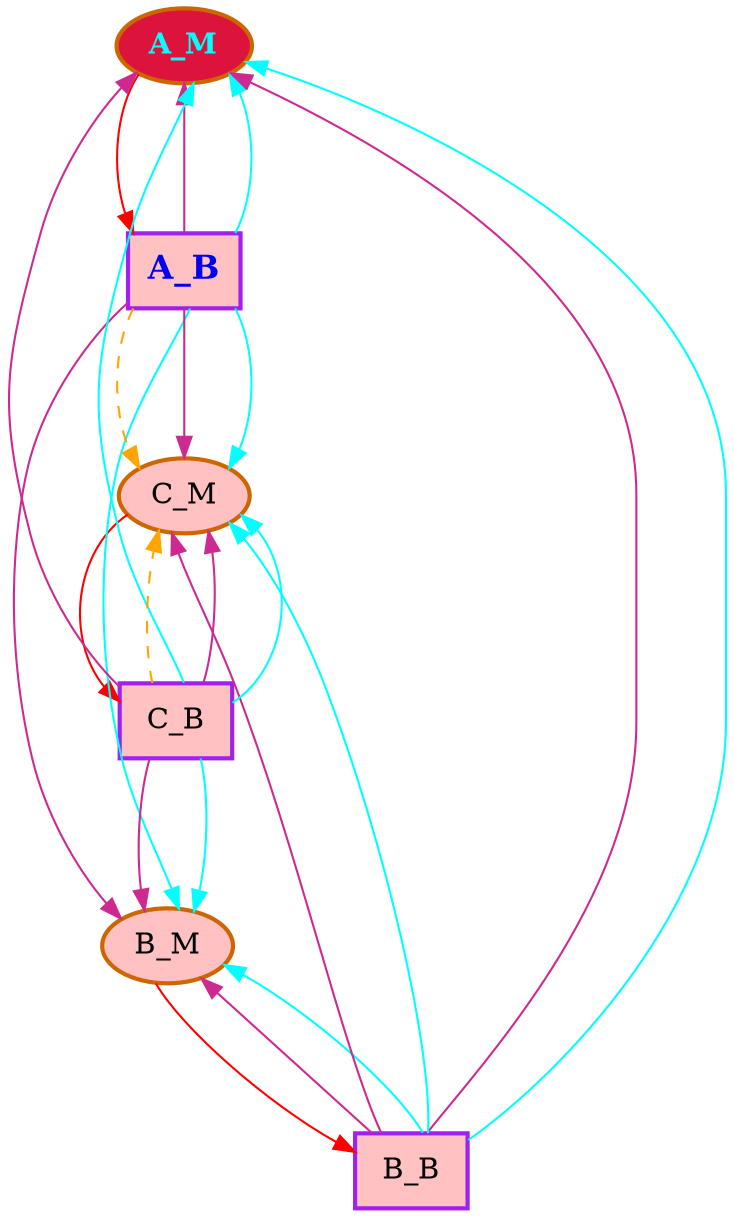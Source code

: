 digraph G {
graph [root="Demo",rankdir   = TB, nodesep           = 0.6, mindist     = 1.0, ranksep = 1.0, overlap = false]
node [style     = "filled", fillcolor = "white", color = "black"]
A_M[cpu="0", flags="0x00012202", type="tmsg", toffs="0", pattern="A", patentry="true", patexit="false", beamproc="undefined", bpentry="false", bpexit="false", fid="1", gid="4048", evtno="0", beamin="0", sid="0", bpid="0", reqnobeam="0", vacc="0", id="0x1fd0000000000000", par="0x0000000000000000", tef="0", shape     = "oval", fillcolor = "rosybrown1", fillcolor = "crimson", fontname="Times-Bold", fontcolor = "cyan", penwidth=2, color = "darkorange3"];
B_M[cpu="0", flags="0x00002202", type="tmsg", toffs="0", pattern="B", patentry="true", patexit="false", beamproc="undefined", bpentry="false", bpexit="false", fid="1", gid="4048", evtno="1", beamin="0", sid="0", bpid="0", reqnobeam="0", vacc="0", id="0x1fd0001000000000", par="0x0000000000000000", tef="0", shape     = "oval", fillcolor = "rosybrown1", penwidth=2, color = "darkorange3"];
C_M[cpu="0", flags="0x00002202", type="tmsg", toffs="0", pattern="C", patentry="true", patexit="false", beamproc="undefined", bpentry="false", bpexit="false", fid="1", gid="4048", evtno="2", beamin="0", sid="0", bpid="0", reqnobeam="0", vacc="0", id="0x1fd0002000000000", par="0x0000000000000000", tef="0", shape     = "oval", fillcolor = "rosybrown1", penwidth=2, color = "darkorange3"];
A_B[cpu="0", flags="0x00128207", type="block", tperiod="50000", pattern="A", patentry="false", patexit="true", beamproc="undefined", bpentry="false", bpexit="false", qlo="true", qhi="false", qil="false", shape     = "rectangle", fillcolor = "rosybrown1", fontname="Times-Bold", fontcolor = "blue2", fontsize="16", penwidth=2, color = "purple"];
B_B[cpu="0", flags="0x00108207", type="block", tperiod="50000", pattern="B", patentry="false", patexit="true", beamproc="undefined", bpentry="false", bpexit="false", qlo="true", qhi="false", qil="false", shape     = "rectangle", fillcolor = "rosybrown1", penwidth=2, color = "purple"];
C_B[cpu="0", flags="0x00108207", type="block", tperiod="50000", pattern="C", patentry="false", patexit="true", beamproc="undefined", bpentry="false", bpexit="false", qlo="true", qhi="false", qil="false", shape     = "rectangle", fillcolor = "rosybrown1", penwidth=2, color = "purple"];
A_M->A_B [type="defdst", color     = "red"];
C_M->C_B [type="defdst", color     = "red"];
B_M->B_B [type="defdst", color     = "red"];
A_B->C_M [type="baddefdst", color     = "orange", style     = "dashed"];
C_B->C_M [type="baddefdst", color     = "orange", style     = "dashed"];
A_B->A_M [type="dynflowdst", color     = "maroon3"];
A_B->B_M [type="dynflowdst", color     = "maroon3"];
A_B->C_M [type="dynflowdst", color     = "maroon3"];
B_B->A_M [type="dynflowdst", color     = "maroon3"];
B_B->B_M [type="dynflowdst", color     = "maroon3"];
B_B->C_M [type="dynflowdst", color     = "maroon3"];
C_B->A_M [type="dynflowdst", color     = "maroon3"];
C_B->B_M [type="dynflowdst", color     = "maroon3"];
C_B->C_M [type="dynflowdst", color     = "maroon3"];
A_B->A_M [type="domflowdst", color     = "cyan"];
A_B->B_M [type="domflowdst", color     = "cyan"];
A_B->C_M [type="domflowdst", color     = "cyan"];
B_B->A_M [type="domflowdst", color     = "cyan"];
B_B->B_M [type="domflowdst", color     = "cyan"];
B_B->C_M [type="domflowdst", color     = "cyan"];
C_B->A_M [type="domflowdst", color     = "cyan"];
C_B->B_M [type="domflowdst", color     = "cyan"];
C_B->C_M [type="domflowdst", color     = "cyan"];
}
//A_B#P2->xX->xX->xX->xX#P1->xX->xX->xX->xX#P0->D2->D2->D2->eE
//B_B#P2->xX->xX->xX->xX#P1->xX->xX->xX->xX#P0->D2->D2->D2->eE
//C_B#P2->xX->xX->xX->xX#P1->xX->xX->xX->xX#P0->D2->D2->D2->eE
